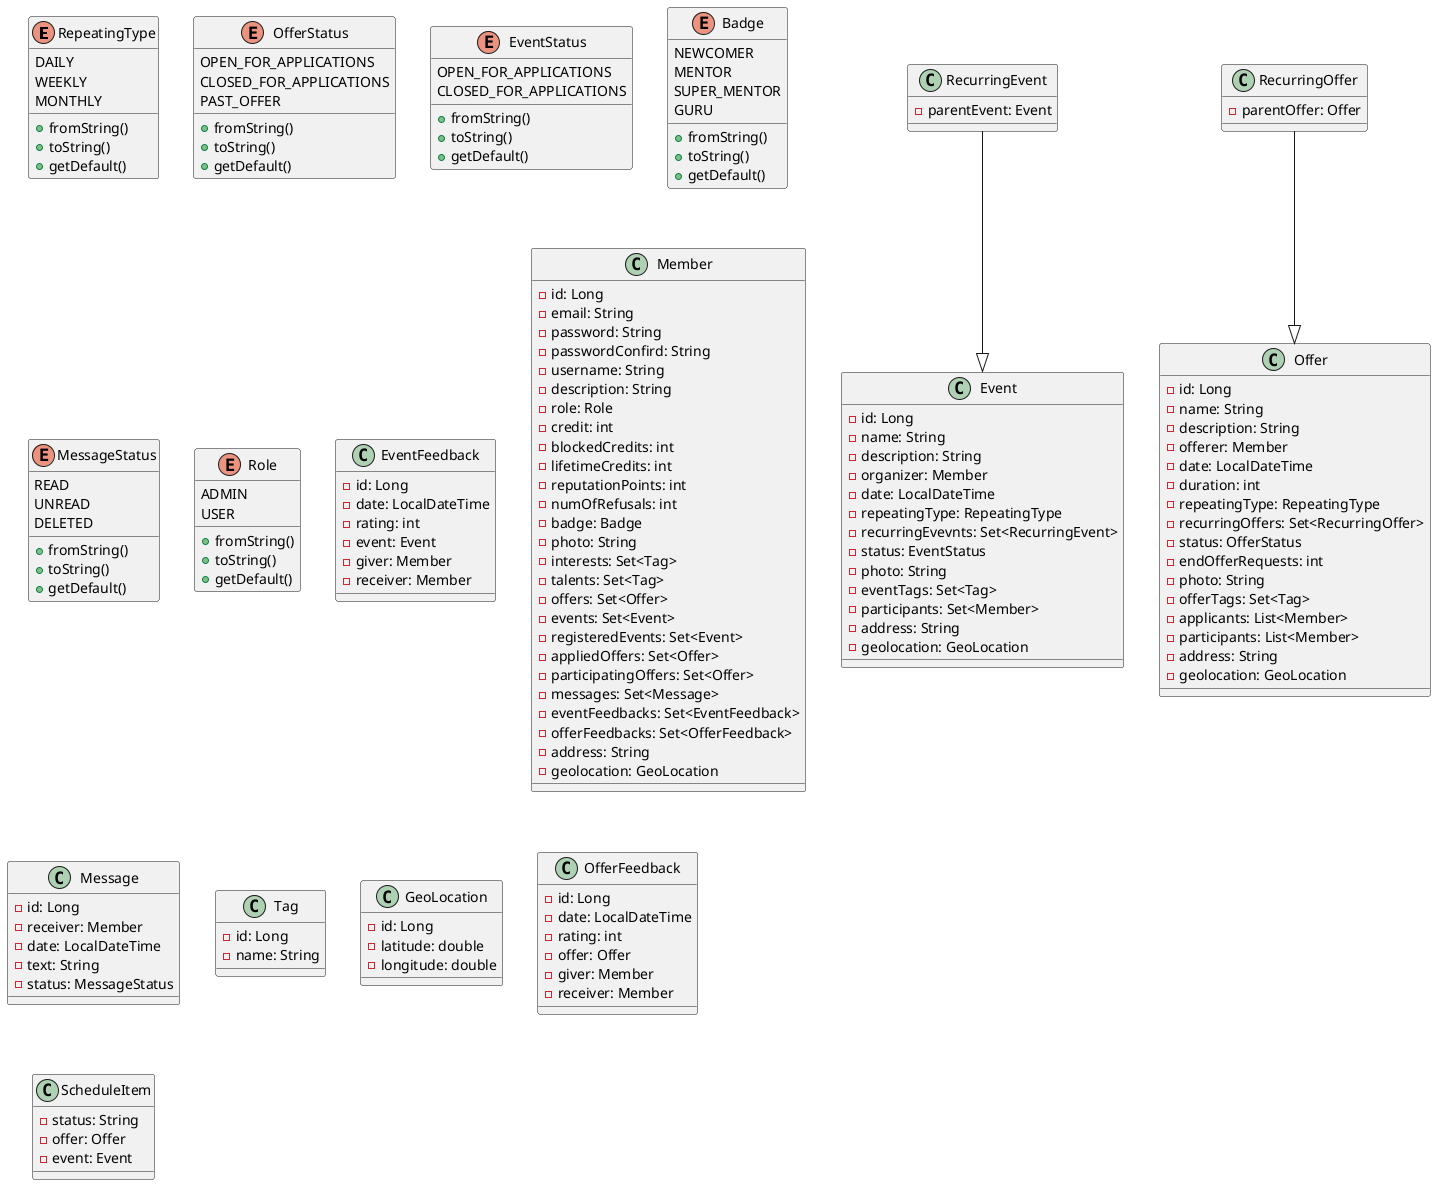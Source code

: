 @startuml

enum RepeatingType {
    DAILY
    WEEKLY
    MONTHLY
    +fromString()
    +toString()
    +getDefault()
}

enum OfferStatus {
    OPEN_FOR_APPLICATIONS
    CLOSED_FOR_APPLICATIONS
    PAST_OFFER
    +fromString()
    +toString()
    +getDefault()
}

enum EventStatus {
    OPEN_FOR_APPLICATIONS
    CLOSED_FOR_APPLICATIONS
    +fromString()
    +toString()
    +getDefault()
}

enum Badge {
    NEWCOMER
    MENTOR
    SUPER_MENTOR
    GURU
    +fromString()
    +toString()
    +getDefault()
}

enum MessageStatus {
    READ
    UNREAD
    DELETED
    +fromString()
    +toString()
    +getDefault()
}

enum Role {
    ADMIN
    USER
    +fromString()
    +toString()
    +getDefault()
}
class Event {
    -id: Long
    -name: String
    -description: String
    -organizer: Member
    -date: LocalDateTime
    -repeatingType: RepeatingType
    -recurringEvevnts: Set<RecurringEvent>
    -status: EventStatus
    -photo: String
    -eventTags: Set<Tag>
    -participants: Set<Member>
    -address: String
    -geolocation: GeoLocation
}

class EventFeedback {
    -id: Long
    -date: LocalDateTime
    -rating: int
    -event: Event
    -giver: Member
    -receiver: Member
}

class Member {
    -id: Long
    -email: String
    -password: String
    -passwordConfird: String
    -username: String
    -description: String
    -role: Role
    -credit: int
    -blockedCredits: int
    -lifetimeCredits: int
    -reputationPoints: int
    -numOfRefusals: int
    -badge: Badge
    -photo: String
    -interests: Set<Tag>
    -talents: Set<Tag>
    -offers: Set<Offer>
    -events: Set<Event>
    -registeredEvents: Set<Event>
    -appliedOffers: Set<Offer>
    -participatingOffers: Set<Offer>
    -messages: Set<Message>
    -eventFeedbacks: Set<EventFeedback>
    -offerFeedbacks: Set<OfferFeedback>
    -address: String
    -geolocation: GeoLocation
}

class Message {
    -id: Long
    -receiver: Member
    -date: LocalDateTime
    -text: String
    -status: MessageStatus
}

class Tag {
    -id: Long
    -name: String
}

class GeoLocation {
    -id: Long
    - latitude: double
    - longitude: double
    }

class Offer {
    -id: Long
    -name: String
    -description: String
    -offerer: Member
    -date: LocalDateTime
    -duration: int
    -repeatingType: RepeatingType
    -recurringOffers: Set<RecurringOffer>
    -status: OfferStatus
    -endOfferRequests: int
    -photo: String
    -offerTags: Set<Tag>
    -applicants: List<Member>
    -participants: List<Member>
    -address: String
    -geolocation: GeoLocation
}

class OfferFeedback {
    -id: Long
    -date: LocalDateTime
    -rating: int
    -offer: Offer
    -giver: Member
    -receiver: Member
}

class RecurringEvent {
    -parentEvent: Event
}

class RecurringOffer {
    -parentOffer: Offer
}

class ScheduleItem {
    -status: String
    -offer: Offer
    -event: Event
}


RecurringEvent --|> Event
RecurringOffer --|> Offer
@enduml

